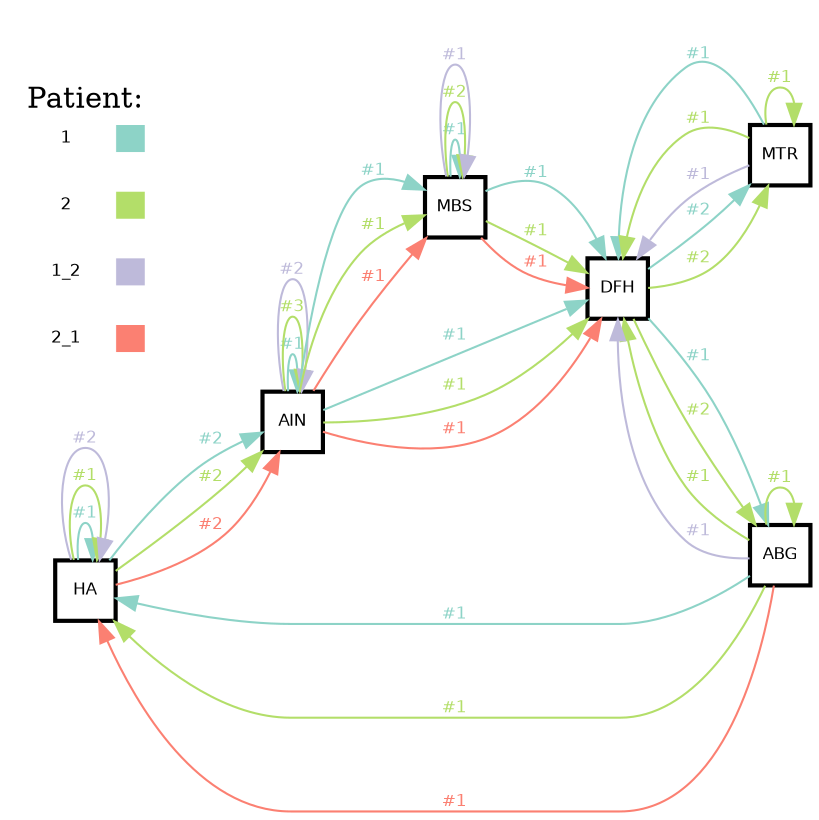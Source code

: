 // Query Result
digraph {
	graph [margin=0 rankdir=LR]
	node [fixedsize=false fontname=Helvetica fontsize=8 height=0.4 margin=0 shape=square width=0.4]
	2145 [label=HA color="#000000" fillcolor="#ffffff" penwidth=2 style=filled]
	2145 [label=HA color="#000000" fillcolor="#ffffff" penwidth=2 style=filled]
	2145 -> 2145 [label="#1" color="#8dd3c7" fontcolor="#8dd3c7" fontname=Helvetica fontsize=8 penwidth=1]
	2145 [label=HA color="#000000" fillcolor="#ffffff" penwidth=2 style=filled]
	2146 [label=AIN color="#000000" fillcolor="#ffffff" penwidth=2 style=filled]
	2145 -> 2146 [label="#2" color="#8dd3c7" fontcolor="#8dd3c7" fontname=Helvetica fontsize=8 penwidth=1]
	2146 [label=AIN color="#000000" fillcolor="#ffffff" penwidth=2 style=filled]
	2146 [label=AIN color="#000000" fillcolor="#ffffff" penwidth=2 style=filled]
	2146 -> 2146 [label="#1" color="#8dd3c7" fontcolor="#8dd3c7" fontname=Helvetica fontsize=8 penwidth=1]
	2146 [label=AIN color="#000000" fillcolor="#ffffff" penwidth=2 style=filled]
	2147 [label=DFH color="#000000" fillcolor="#ffffff" penwidth=2 style=filled]
	2146 -> 2147 [label="#1" color="#8dd3c7" fontcolor="#8dd3c7" fontname=Helvetica fontsize=8 penwidth=1]
	2146 [label=AIN color="#000000" fillcolor="#ffffff" penwidth=2 style=filled]
	2149 [label=MBS color="#000000" fillcolor="#ffffff" penwidth=2 style=filled]
	2146 -> 2149 [label="#1" color="#8dd3c7" fontcolor="#8dd3c7" fontname=Helvetica fontsize=8 penwidth=1]
	2147 [label=DFH color="#000000" fillcolor="#ffffff" penwidth=2 style=filled]
	2148 [label=ABG color="#000000" fillcolor="#ffffff" penwidth=2 style=filled]
	2147 -> 2148 [label="#1" color="#8dd3c7" fontcolor="#8dd3c7" fontname=Helvetica fontsize=8 penwidth=1]
	2147 [label=DFH color="#000000" fillcolor="#ffffff" penwidth=2 style=filled]
	2150 [label=MTR color="#000000" fillcolor="#ffffff" penwidth=2 style=filled]
	2147 -> 2150 [label="#2" color="#8dd3c7" fontcolor="#8dd3c7" fontname=Helvetica fontsize=8 penwidth=1]
	2148 [label=ABG color="#000000" fillcolor="#ffffff" penwidth=2 style=filled]
	2145 [label=HA color="#000000" fillcolor="#ffffff" penwidth=2 style=filled]
	2148 -> 2145 [label="#1" color="#8dd3c7" fontcolor="#8dd3c7" fontname=Helvetica fontsize=8 penwidth=1]
	2149 [label=MBS color="#000000" fillcolor="#ffffff" penwidth=2 style=filled]
	2147 [label=DFH color="#000000" fillcolor="#ffffff" penwidth=2 style=filled]
	2149 -> 2147 [label="#1" color="#8dd3c7" fontcolor="#8dd3c7" fontname=Helvetica fontsize=8 penwidth=1]
	2149 [label=MBS color="#000000" fillcolor="#ffffff" penwidth=2 style=filled]
	2149 [label=MBS color="#000000" fillcolor="#ffffff" penwidth=2 style=filled]
	2149 -> 2149 [label="#1" color="#8dd3c7" fontcolor="#8dd3c7" fontname=Helvetica fontsize=8 penwidth=1]
	2150 [label=MTR color="#000000" fillcolor="#ffffff" penwidth=2 style=filled]
	2147 [label=DFH color="#000000" fillcolor="#ffffff" penwidth=2 style=filled]
	2150 -> 2147 [label="#1" color="#8dd3c7" fontcolor="#8dd3c7" fontname=Helvetica fontsize=8 penwidth=1]
	node [fixedsize=false fontname=Helvetica fontsize=8 height=0.4 margin=0 shape=square width=0.4]
	2145 [label=HA color="#000000" fillcolor="#ffffff" penwidth=2 style=filled]
	2145 [label=HA color="#000000" fillcolor="#ffffff" penwidth=2 style=filled]
	2145 -> 2145 [label="#1" color="#b3de69" fontcolor="#b3de69" fontname=Helvetica fontsize=8 penwidth=1]
	2145 [label=HA color="#000000" fillcolor="#ffffff" penwidth=2 style=filled]
	2146 [label=AIN color="#000000" fillcolor="#ffffff" penwidth=2 style=filled]
	2145 -> 2146 [label="#2" color="#b3de69" fontcolor="#b3de69" fontname=Helvetica fontsize=8 penwidth=1]
	2146 [label=AIN color="#000000" fillcolor="#ffffff" penwidth=2 style=filled]
	2146 [label=AIN color="#000000" fillcolor="#ffffff" penwidth=2 style=filled]
	2146 -> 2146 [label="#3" color="#b3de69" fontcolor="#b3de69" fontname=Helvetica fontsize=8 penwidth=1]
	2146 [label=AIN color="#000000" fillcolor="#ffffff" penwidth=2 style=filled]
	2147 [label=DFH color="#000000" fillcolor="#ffffff" penwidth=2 style=filled]
	2146 -> 2147 [label="#1" color="#b3de69" fontcolor="#b3de69" fontname=Helvetica fontsize=8 penwidth=1]
	2146 [label=AIN color="#000000" fillcolor="#ffffff" penwidth=2 style=filled]
	2149 [label=MBS color="#000000" fillcolor="#ffffff" penwidth=2 style=filled]
	2146 -> 2149 [label="#1" color="#b3de69" fontcolor="#b3de69" fontname=Helvetica fontsize=8 penwidth=1]
	2147 [label=DFH color="#000000" fillcolor="#ffffff" penwidth=2 style=filled]
	2148 [label=ABG color="#000000" fillcolor="#ffffff" penwidth=2 style=filled]
	2147 -> 2148 [label="#2" color="#b3de69" fontcolor="#b3de69" fontname=Helvetica fontsize=8 penwidth=1]
	2147 [label=DFH color="#000000" fillcolor="#ffffff" penwidth=2 style=filled]
	2150 [label=MTR color="#000000" fillcolor="#ffffff" penwidth=2 style=filled]
	2147 -> 2150 [label="#2" color="#b3de69" fontcolor="#b3de69" fontname=Helvetica fontsize=8 penwidth=1]
	2148 [label=ABG color="#000000" fillcolor="#ffffff" penwidth=2 style=filled]
	2145 [label=HA color="#000000" fillcolor="#ffffff" penwidth=2 style=filled]
	2148 -> 2145 [label="#1" color="#b3de69" fontcolor="#b3de69" fontname=Helvetica fontsize=8 penwidth=1]
	2148 [label=ABG color="#000000" fillcolor="#ffffff" penwidth=2 style=filled]
	2147 [label=DFH color="#000000" fillcolor="#ffffff" penwidth=2 style=filled]
	2148 -> 2147 [label="#1" color="#b3de69" fontcolor="#b3de69" fontname=Helvetica fontsize=8 penwidth=1]
	2148 [label=ABG color="#000000" fillcolor="#ffffff" penwidth=2 style=filled]
	2148 [label=ABG color="#000000" fillcolor="#ffffff" penwidth=2 style=filled]
	2148 -> 2148 [label="#1" color="#b3de69" fontcolor="#b3de69" fontname=Helvetica fontsize=8 penwidth=1]
	2149 [label=MBS color="#000000" fillcolor="#ffffff" penwidth=2 style=filled]
	2147 [label=DFH color="#000000" fillcolor="#ffffff" penwidth=2 style=filled]
	2149 -> 2147 [label="#1" color="#b3de69" fontcolor="#b3de69" fontname=Helvetica fontsize=8 penwidth=1]
	2149 [label=MBS color="#000000" fillcolor="#ffffff" penwidth=2 style=filled]
	2149 [label=MBS color="#000000" fillcolor="#ffffff" penwidth=2 style=filled]
	2149 -> 2149 [label="#2" color="#b3de69" fontcolor="#b3de69" fontname=Helvetica fontsize=8 penwidth=1]
	2150 [label=MTR color="#000000" fillcolor="#ffffff" penwidth=2 style=filled]
	2147 [label=DFH color="#000000" fillcolor="#ffffff" penwidth=2 style=filled]
	2150 -> 2147 [label="#1" color="#b3de69" fontcolor="#b3de69" fontname=Helvetica fontsize=8 penwidth=1]
	2150 [label=MTR color="#000000" fillcolor="#ffffff" penwidth=2 style=filled]
	2150 [label=MTR color="#000000" fillcolor="#ffffff" penwidth=2 style=filled]
	2150 -> 2150 [label="#1" color="#b3de69" fontcolor="#b3de69" fontname=Helvetica fontsize=8 penwidth=1]
	node [fixedsize=false fontname=Helvetica fontsize=8 height=0.4 margin=0 shape=square width=0.4]
	2145 [label=HA color="#000000" fillcolor="#ffffff" penwidth=2 style=filled]
	2145 [label=HA color="#000000" fillcolor="#ffffff" penwidth=2 style=filled]
	2145 -> 2145 [label="#2" color="#bebada" fontcolor="#bebada" fontname=Helvetica fontsize=8 penwidth=1]
	2146 [label=AIN color="#000000" fillcolor="#ffffff" penwidth=2 style=filled]
	2146 [label=AIN color="#000000" fillcolor="#ffffff" penwidth=2 style=filled]
	2146 -> 2146 [label="#2" color="#bebada" fontcolor="#bebada" fontname=Helvetica fontsize=8 penwidth=1]
	2148 [label=ABG color="#000000" fillcolor="#ffffff" penwidth=2 style=filled]
	2147 [label=DFH color="#000000" fillcolor="#ffffff" penwidth=2 style=filled]
	2148 -> 2147 [label="#1" color="#bebada" fontcolor="#bebada" fontname=Helvetica fontsize=8 penwidth=1]
	2149 [label=MBS color="#000000" fillcolor="#ffffff" penwidth=2 style=filled]
	2149 [label=MBS color="#000000" fillcolor="#ffffff" penwidth=2 style=filled]
	2149 -> 2149 [label="#1" color="#bebada" fontcolor="#bebada" fontname=Helvetica fontsize=8 penwidth=1]
	2150 [label=MTR color="#000000" fillcolor="#ffffff" penwidth=2 style=filled]
	2147 [label=DFH color="#000000" fillcolor="#ffffff" penwidth=2 style=filled]
	2150 -> 2147 [label="#1" color="#bebada" fontcolor="#bebada" fontname=Helvetica fontsize=8 penwidth=1]
	node [fixedsize=false fontname=Helvetica fontsize=8 height=0.4 margin=0 shape=square width=0.4]
	2145 [label=HA color="#000000" fillcolor="#ffffff" penwidth=2 style=filled]
	2146 [label=AIN color="#000000" fillcolor="#ffffff" penwidth=2 style=filled]
	2145 -> 2146 [label="#2" color="#fb8072" fontcolor="#fb8072" fontname=Helvetica fontsize=8 penwidth=1]
	2146 [label=AIN color="#000000" fillcolor="#ffffff" penwidth=2 style=filled]
	2147 [label=DFH color="#000000" fillcolor="#ffffff" penwidth=2 style=filled]
	2146 -> 2147 [label="#1" color="#fb8072" fontcolor="#fb8072" fontname=Helvetica fontsize=8 penwidth=1]
	2146 [label=AIN color="#000000" fillcolor="#ffffff" penwidth=2 style=filled]
	2149 [label=MBS color="#000000" fillcolor="#ffffff" penwidth=2 style=filled]
	2146 -> 2149 [label="#1" color="#fb8072" fontcolor="#fb8072" fontname=Helvetica fontsize=8 penwidth=1]
	2148 [label=ABG color="#000000" fillcolor="#ffffff" penwidth=2 style=filled]
	2145 [label=HA color="#000000" fillcolor="#ffffff" penwidth=2 style=filled]
	2148 -> 2145 [label="#1" color="#fb8072" fontcolor="#fb8072" fontname=Helvetica fontsize=8 penwidth=1]
	2149 [label=MBS color="#000000" fillcolor="#ffffff" penwidth=2 style=filled]
	2147 [label=DFH color="#000000" fillcolor="#ffffff" penwidth=2 style=filled]
	2149 -> 2147 [label="#1" color="#fb8072" fontcolor="#fb8072" fontname=Helvetica fontsize=8 penwidth=1]
	// name2
	subgraph cluster_0 {
		node [fixedsize=True fontname=Helvetica fontsize=8 height=0.2 margin=0 shape=rectangle width=0.8]
		color="#ffffff" style=filled
		label="
Patient:"
		1000 [label="1        " color="#ffffff" fillcolor="#ffffff:#ffffff:#ffffff:#8dd3c7" fontcolor="#000000" style=striped]
	}
	// name2
	subgraph cluster_0 {
		node [fixedsize=True fontname=Helvetica fontsize=8 height=0.2 margin=0 shape=rectangle width=0.8]
		color="#ffffff" style=filled
		label="
Patient:"
		1001 [label="2        " color="#ffffff" fillcolor="#ffffff:#ffffff:#ffffff:#b3de69" fontcolor="#000000" style=striped]
	}
	// name2
	subgraph cluster_0 {
		node [fixedsize=True fontname=Helvetica fontsize=8 height=0.2 margin=0 shape=rectangle width=0.8]
		color="#ffffff" style=filled
		label="
Patient:"
		1002 [label="1_2        " color="#ffffff" fillcolor="#ffffff:#ffffff:#ffffff:#bebada" fontcolor="#000000" style=striped]
	}
	// name2
	subgraph cluster_0 {
		node [fixedsize=True fontname=Helvetica fontsize=8 height=0.2 margin=0 shape=rectangle width=0.8]
		color="#ffffff" style=filled
		label="
Patient:"
		1003 [label="2_1        " color="#ffffff" fillcolor="#ffffff:#ffffff:#ffffff:#fb8072" fontcolor="#000000" style=striped]
	}
}
